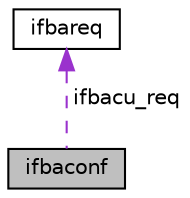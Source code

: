 digraph G
{
  edge [fontname="Helvetica",fontsize="10",labelfontname="Helvetica",labelfontsize="10"];
  node [fontname="Helvetica",fontsize="10",shape=record];
  Node1 [label="ifbaconf",height=0.2,width=0.4,color="black", fillcolor="grey75", style="filled" fontcolor="black"];
  Node2 -> Node1 [dir="back",color="darkorchid3",fontsize="10",style="dashed",label=" ifbacu_req" ,fontname="Helvetica"];
  Node2 [label="ifbareq",height=0.2,width=0.4,color="black", fillcolor="white", style="filled",URL="$structifbareq.html"];
}
